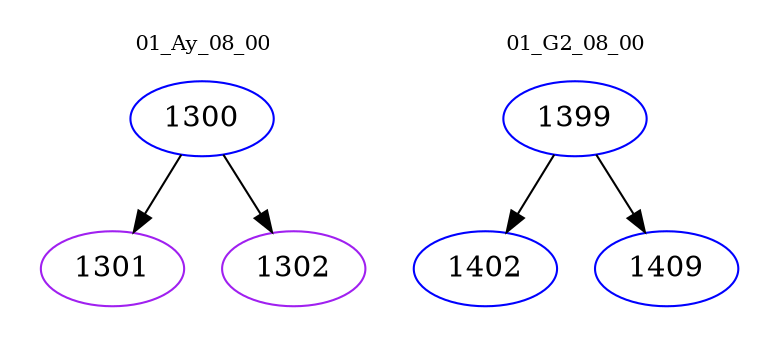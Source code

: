 digraph{
subgraph cluster_0 {
color = white
label = "01_Ay_08_00";
fontsize=10;
T0_1300 [label="1300", color="blue"]
T0_1300 -> T0_1301 [color="black"]
T0_1301 [label="1301", color="purple"]
T0_1300 -> T0_1302 [color="black"]
T0_1302 [label="1302", color="purple"]
}
subgraph cluster_1 {
color = white
label = "01_G2_08_00";
fontsize=10;
T1_1399 [label="1399", color="blue"]
T1_1399 -> T1_1402 [color="black"]
T1_1402 [label="1402", color="blue"]
T1_1399 -> T1_1409 [color="black"]
T1_1409 [label="1409", color="blue"]
}
}
